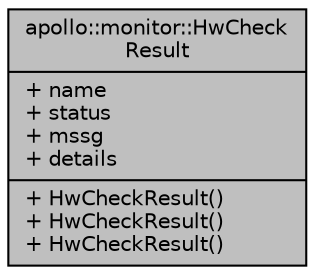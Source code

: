 digraph "apollo::monitor::HwCheckResult"
{
  edge [fontname="Helvetica",fontsize="10",labelfontname="Helvetica",labelfontsize="10"];
  node [fontname="Helvetica",fontsize="10",shape=record];
  Node1 [label="{apollo::monitor::HwCheck\lResult\n|+ name\l+ status\l+ mssg\l+ details\l|+ HwCheckResult()\l+ HwCheckResult()\l+ HwCheckResult()\l}",height=0.2,width=0.4,color="black", fillcolor="grey75", style="filled" fontcolor="black"];
}
